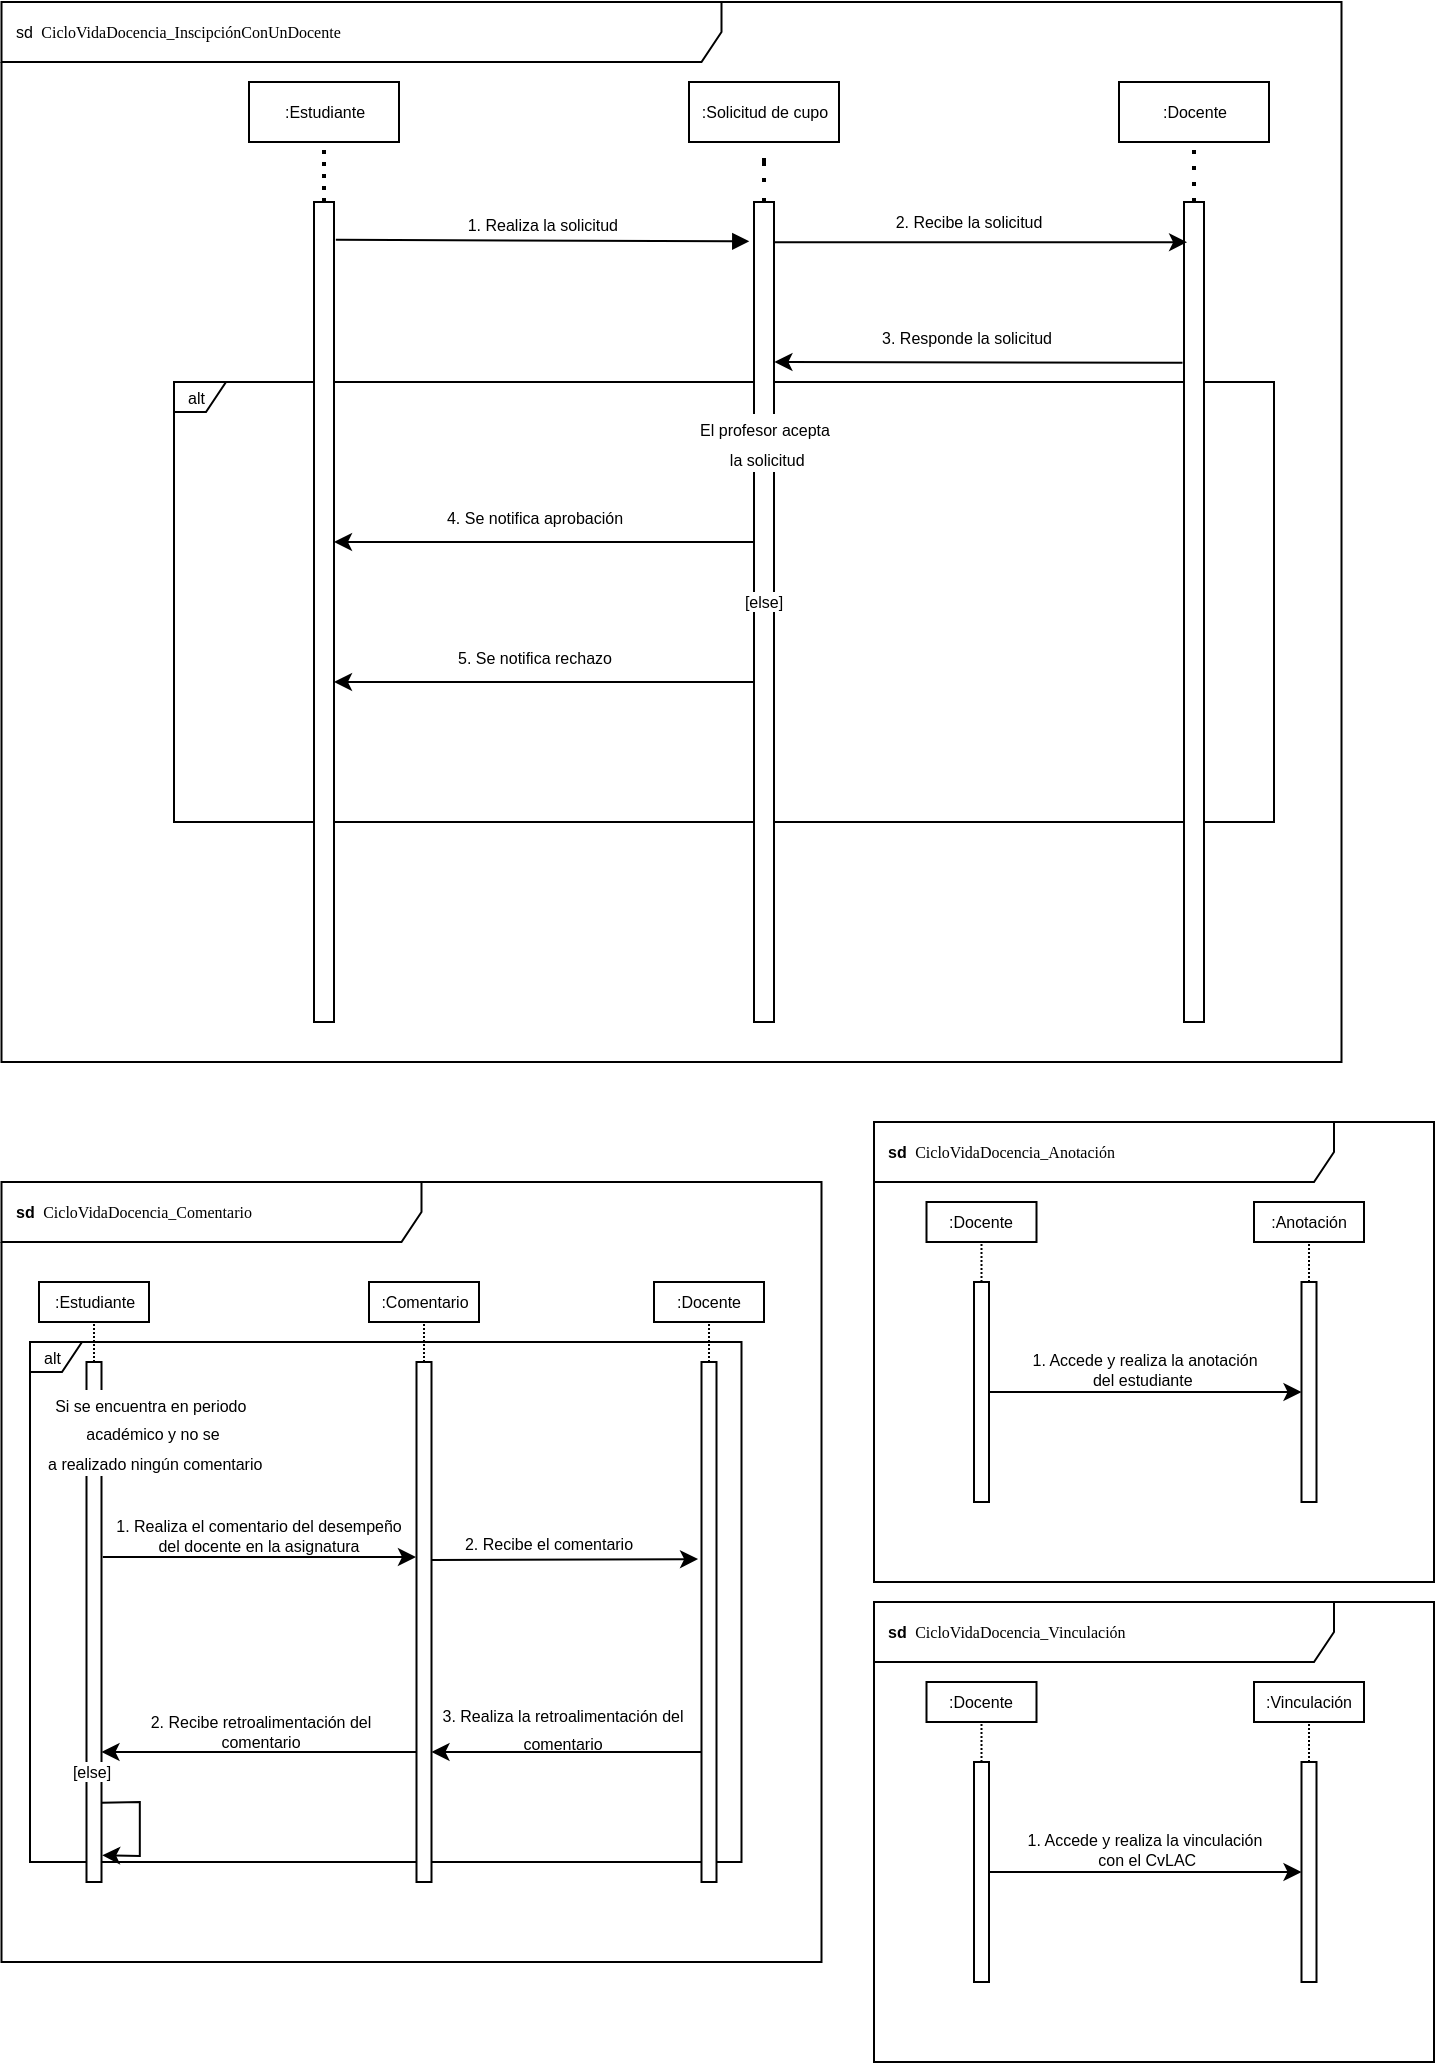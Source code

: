 <mxfile version="16.5.2" type="google"><diagram id="kgpKYQtTHZ0yAKxKKP6v" name="Page-1"><mxGraphModel dx="2595" dy="1458" grid="1" gridSize="10" guides="1" tooltips="1" connect="1" arrows="1" fold="1" page="1" pageScale="1" pageWidth="850" pageHeight="1100" math="0" shadow="0"><root><mxCell id="0"/><mxCell id="1" parent="0"/><mxCell id="XCXiWi-wmZrVFuSqIYfG-7" value="sd&amp;nbsp;&lt;span style=&quot;font-family: &amp;#34;verdana&amp;#34; ; text-align: center ; font-size: 8px&quot;&gt;&amp;nbsp;CicloVidaDocencia_InscipciónConUnDocente&lt;/span&gt;" style="shape=umlFrame;whiteSpace=wrap;html=1;width=360;height=30;boundedLbl=1;verticalAlign=middle;align=left;spacingLeft=5;fontSize=8;" parent="1" vertex="1"><mxGeometry x="83.75" y="40" width="670" height="530" as="geometry"/></mxCell><mxCell id="XCXiWi-wmZrVFuSqIYfG-59" value="alt" style="shape=umlFrame;whiteSpace=wrap;html=1;width=26;height=15;boundedLbl=1;verticalAlign=middle;align=left;spacingLeft=5;fontSize=8;fillColor=#FFFFFF;" parent="1" vertex="1"><mxGeometry x="170" y="230" width="550" height="220" as="geometry"/></mxCell><mxCell id="nUv3ejlxoGYqXISTtq5T-72" value="&lt;b&gt;sd&lt;/b&gt;&amp;nbsp;&lt;span style=&quot;font-family: &amp;#34;verdana&amp;#34; ; text-align: center&quot;&gt;&amp;nbsp;CicloVidaDocencia_Comentario&lt;/span&gt;" style="shape=umlFrame;whiteSpace=wrap;html=1;width=210;height=30;boundedLbl=1;verticalAlign=middle;align=left;spacingLeft=5;fontSize=8;fillColor=#FFFFFF;" parent="1" vertex="1"><mxGeometry x="83.75" y="630" width="410" height="390" as="geometry"/></mxCell><mxCell id="XCXiWi-wmZrVFuSqIYfG-3" value="alt" style="shape=umlFrame;whiteSpace=wrap;html=1;width=26;height=15;boundedLbl=1;verticalAlign=middle;align=left;spacingLeft=5;fontSize=8;fillColor=#FFFFFF;" parent="1" vertex="1"><mxGeometry x="98" y="710" width="355.75" height="260" as="geometry"/></mxCell><mxCell id="nUv3ejlxoGYqXISTtq5T-75" value="" style="rounded=0;whiteSpace=wrap;html=1;fontSize=8;fillColor=#FFFFFF;" parent="1" vertex="1"><mxGeometry x="126.25" y="720" width="7.5" height="260" as="geometry"/></mxCell><mxCell id="nUv3ejlxoGYqXISTtq5T-76" value=":Estudiante" style="rounded=0;whiteSpace=wrap;html=1;fontSize=8;fillColor=#FFFFFF;" parent="1" vertex="1"><mxGeometry x="102.5" y="680" width="55" height="20" as="geometry"/></mxCell><mxCell id="nUv3ejlxoGYqXISTtq5T-77" value=":Docente" style="rounded=0;whiteSpace=wrap;html=1;fontSize=8;fillColor=#FFFFFF;" parent="1" vertex="1"><mxGeometry x="410" y="680" width="55" height="20" as="geometry"/></mxCell><mxCell id="nUv3ejlxoGYqXISTtq5T-78" value="" style="rounded=0;whiteSpace=wrap;html=1;fontSize=8;fillColor=#FFFFFF;" parent="1" vertex="1"><mxGeometry x="433.75" y="720" width="7.5" height="260" as="geometry"/></mxCell><mxCell id="nUv3ejlxoGYqXISTtq5T-79" value="" style="endArrow=classic;html=1;rounded=0;fontSize=8;strokeWidth=1;exitX=1.089;exitY=0.375;exitDx=0;exitDy=0;entryX=-0.035;entryY=0.375;entryDx=0;entryDy=0;exitPerimeter=0;entryPerimeter=0;" parent="1" source="nUv3ejlxoGYqXISTtq5T-75" target="3QOhuh_FJEPYlyLRE8KD-7" edge="1"><mxGeometry width="50" height="50" relative="1" as="geometry"><mxPoint x="200" y="780" as="sourcePoint"/><mxPoint x="290" y="740" as="targetPoint"/></mxGeometry></mxCell><mxCell id="nUv3ejlxoGYqXISTtq5T-80" value="1. Realiza el comentario del desempeño&lt;br&gt;del docente en la asignatura" style="edgeLabel;html=1;align=center;verticalAlign=middle;resizable=0;points=[];fontSize=8;labelBackgroundColor=none;" parent="nUv3ejlxoGYqXISTtq5T-79" vertex="1" connectable="0"><mxGeometry x="-0.238" y="1" relative="1" as="geometry"><mxPoint x="18" y="-10" as="offset"/></mxGeometry></mxCell><mxCell id="nUv3ejlxoGYqXISTtq5T-81" value="" style="endArrow=none;dashed=1;html=1;dashPattern=1 1;strokeWidth=1;rounded=0;fontSize=8;entryX=0.5;entryY=1;entryDx=0;entryDy=0;exitX=0.5;exitY=0;exitDx=0;exitDy=0;" parent="1" source="nUv3ejlxoGYqXISTtq5T-75" target="nUv3ejlxoGYqXISTtq5T-76" edge="1"><mxGeometry width="50" height="50" relative="1" as="geometry"><mxPoint x="120" y="790" as="sourcePoint"/><mxPoint x="170" y="740" as="targetPoint"/></mxGeometry></mxCell><mxCell id="nUv3ejlxoGYqXISTtq5T-82" value="" style="endArrow=none;dashed=1;html=1;dashPattern=1 1;strokeWidth=1;rounded=0;fontSize=8;entryX=0.5;entryY=1;entryDx=0;entryDy=0;exitX=0.5;exitY=0;exitDx=0;exitDy=0;" parent="1" source="nUv3ejlxoGYqXISTtq5T-78" target="nUv3ejlxoGYqXISTtq5T-77" edge="1"><mxGeometry width="50" height="50" relative="1" as="geometry"><mxPoint x="380" y="720" as="sourcePoint"/><mxPoint x="380" y="700" as="targetPoint"/></mxGeometry></mxCell><mxCell id="nUv3ejlxoGYqXISTtq5T-83" value="" style="endArrow=classic;html=1;rounded=0;fontSize=8;strokeWidth=1;entryX=1;entryY=0.75;entryDx=0;entryDy=0;exitX=0;exitY=0.75;exitDx=0;exitDy=0;" parent="1" source="3QOhuh_FJEPYlyLRE8KD-7" target="nUv3ejlxoGYqXISTtq5T-75" edge="1"><mxGeometry width="50" height="50" relative="1" as="geometry"><mxPoint x="290" y="813" as="sourcePoint"/><mxPoint x="290" y="790" as="targetPoint"/></mxGeometry></mxCell><mxCell id="nUv3ejlxoGYqXISTtq5T-84" value="2. Recibe retroalimentación del&lt;br&gt;comentario" style="edgeLabel;html=1;align=center;verticalAlign=middle;resizable=0;points=[];fontSize=8;labelBackgroundColor=none;" parent="nUv3ejlxoGYqXISTtq5T-83" vertex="1" connectable="0"><mxGeometry x="0.085" relative="1" as="geometry"><mxPoint x="7" y="-10" as="offset"/></mxGeometry></mxCell><mxCell id="nUv3ejlxoGYqXISTtq5T-97" value="&lt;b&gt;sd&lt;/b&gt;&amp;nbsp;&lt;span style=&quot;font-family: &amp;#34;verdana&amp;#34; ; text-align: center&quot;&gt;&amp;nbsp;CicloVidaDocencia_Anotación&lt;/span&gt;" style="shape=umlFrame;whiteSpace=wrap;html=1;width=230;height=30;boundedLbl=1;verticalAlign=middle;align=left;spacingLeft=5;fontSize=8;fillColor=#FFFFFF;" parent="1" vertex="1"><mxGeometry x="520" y="600" width="280" height="230" as="geometry"/></mxCell><mxCell id="nUv3ejlxoGYqXISTtq5T-98" value="" style="rounded=0;whiteSpace=wrap;html=1;fontSize=8;fillColor=#FFFFFF;" parent="1" vertex="1"><mxGeometry x="570" y="680" width="7.5" height="110" as="geometry"/></mxCell><mxCell id="nUv3ejlxoGYqXISTtq5T-99" value=":Docente" style="rounded=0;whiteSpace=wrap;html=1;fontSize=8;fillColor=#FFFFFF;" parent="1" vertex="1"><mxGeometry x="546.25" y="640" width="55" height="20" as="geometry"/></mxCell><mxCell id="nUv3ejlxoGYqXISTtq5T-102" value="" style="endArrow=classic;html=1;rounded=0;fontSize=8;strokeWidth=1;exitX=1;exitY=0.5;exitDx=0;exitDy=0;entryX=0;entryY=0.5;entryDx=0;entryDy=0;" parent="1" source="nUv3ejlxoGYqXISTtq5T-98" target="3QOhuh_FJEPYlyLRE8KD-17" edge="1"><mxGeometry width="50" height="50" relative="1" as="geometry"><mxPoint x="620" y="730" as="sourcePoint"/><mxPoint x="726.25" y="735" as="targetPoint"/></mxGeometry></mxCell><mxCell id="nUv3ejlxoGYqXISTtq5T-103" value="1. Accede y realiza la anotación &lt;br&gt;del estudiante&amp;nbsp;" style="edgeLabel;html=1;align=center;verticalAlign=middle;resizable=0;points=[];fontSize=8;labelBackgroundColor=none;" parent="nUv3ejlxoGYqXISTtq5T-102" vertex="1" connectable="0"><mxGeometry x="-0.238" y="1" relative="1" as="geometry"><mxPoint x="18" y="-10" as="offset"/></mxGeometry></mxCell><mxCell id="nUv3ejlxoGYqXISTtq5T-104" value="" style="endArrow=none;dashed=1;html=1;dashPattern=1 1;strokeWidth=1;rounded=0;fontSize=8;entryX=0.5;entryY=1;entryDx=0;entryDy=0;exitX=0.5;exitY=0;exitDx=0;exitDy=0;" parent="1" source="nUv3ejlxoGYqXISTtq5T-98" target="nUv3ejlxoGYqXISTtq5T-99" edge="1"><mxGeometry width="50" height="50" relative="1" as="geometry"><mxPoint x="540" y="740" as="sourcePoint"/><mxPoint x="590" y="690" as="targetPoint"/></mxGeometry></mxCell><mxCell id="3QOhuh_FJEPYlyLRE8KD-6" value=":Comentario" style="rounded=0;whiteSpace=wrap;html=1;fontSize=8;fillColor=#FFFFFF;" parent="1" vertex="1"><mxGeometry x="267.5" y="680" width="55" height="20" as="geometry"/></mxCell><mxCell id="3QOhuh_FJEPYlyLRE8KD-7" value="" style="rounded=0;whiteSpace=wrap;html=1;fontSize=8;fillColor=#FFFFFF;" parent="1" vertex="1"><mxGeometry x="291.25" y="720" width="7.5" height="260" as="geometry"/></mxCell><mxCell id="3QOhuh_FJEPYlyLRE8KD-8" value="" style="endArrow=none;dashed=1;html=1;dashPattern=1 1;strokeWidth=1;rounded=0;fontSize=8;entryX=0.5;entryY=1;entryDx=0;entryDy=0;exitX=0.5;exitY=0;exitDx=0;exitDy=0;" parent="1" source="3QOhuh_FJEPYlyLRE8KD-7" target="3QOhuh_FJEPYlyLRE8KD-6" edge="1"><mxGeometry width="50" height="50" relative="1" as="geometry"><mxPoint x="267.5" y="720" as="sourcePoint"/><mxPoint x="267.5" y="700" as="targetPoint"/></mxGeometry></mxCell><mxCell id="3QOhuh_FJEPYlyLRE8KD-9" value="" style="endArrow=classic;html=1;rounded=0;exitX=0.981;exitY=0.381;exitDx=0;exitDy=0;entryX=-0.229;entryY=0.379;entryDx=0;entryDy=0;exitPerimeter=0;entryPerimeter=0;" parent="1" source="3QOhuh_FJEPYlyLRE8KD-7" target="nUv3ejlxoGYqXISTtq5T-78" edge="1"><mxGeometry width="50" height="50" relative="1" as="geometry"><mxPoint x="310" y="780" as="sourcePoint"/><mxPoint x="360" y="730" as="targetPoint"/></mxGeometry></mxCell><mxCell id="3QOhuh_FJEPYlyLRE8KD-10" value="&lt;font style=&quot;font-size: 8px&quot;&gt;2. Recibe el comentario&lt;/font&gt;" style="edgeLabel;html=1;align=center;verticalAlign=middle;resizable=0;points=[];" parent="3QOhuh_FJEPYlyLRE8KD-9" vertex="1" connectable="0"><mxGeometry x="-0.256" relative="1" as="geometry"><mxPoint x="9" y="-9" as="offset"/></mxGeometry></mxCell><mxCell id="3QOhuh_FJEPYlyLRE8KD-11" value="" style="endArrow=classic;html=1;rounded=0;exitX=0;exitY=0.75;exitDx=0;exitDy=0;entryX=1;entryY=0.75;entryDx=0;entryDy=0;" parent="1" source="nUv3ejlxoGYqXISTtq5T-78" target="3QOhuh_FJEPYlyLRE8KD-7" edge="1"><mxGeometry width="50" height="50" relative="1" as="geometry"><mxPoint x="370.16" y="810.0" as="sourcePoint"/><mxPoint x="298.75" y="810.55" as="targetPoint"/></mxGeometry></mxCell><mxCell id="3QOhuh_FJEPYlyLRE8KD-12" value="&lt;font style=&quot;font-size: 8px&quot;&gt;3. Realiza la retroalimentación&amp;nbsp;del &lt;br&gt;comentario&lt;/font&gt;" style="edgeLabel;html=1;align=center;verticalAlign=middle;resizable=0;points=[];labelBackgroundColor=none;" parent="3QOhuh_FJEPYlyLRE8KD-11" vertex="1" connectable="0"><mxGeometry x="-0.256" relative="1" as="geometry"><mxPoint x="-20" y="-12" as="offset"/></mxGeometry></mxCell><mxCell id="3QOhuh_FJEPYlyLRE8KD-15" value=":Anotación" style="rounded=0;whiteSpace=wrap;html=1;fontSize=8;fillColor=#FFFFFF;" parent="1" vertex="1"><mxGeometry x="710" y="640" width="55" height="20" as="geometry"/></mxCell><mxCell id="3QOhuh_FJEPYlyLRE8KD-16" value="" style="endArrow=none;dashed=1;html=1;dashPattern=1 1;strokeWidth=1;rounded=0;fontSize=8;entryX=0.5;entryY=1;entryDx=0;entryDy=0;exitX=0.5;exitY=0;exitDx=0;exitDy=0;" parent="1" source="3QOhuh_FJEPYlyLRE8KD-17" target="3QOhuh_FJEPYlyLRE8KD-15" edge="1"><mxGeometry width="50" height="50" relative="1" as="geometry"><mxPoint x="737.38" y="670" as="sourcePoint"/><mxPoint x="737.38" y="650" as="targetPoint"/></mxGeometry></mxCell><mxCell id="3QOhuh_FJEPYlyLRE8KD-17" value="" style="rounded=0;whiteSpace=wrap;html=1;fontSize=8;fillColor=#FFFFFF;" parent="1" vertex="1"><mxGeometry x="733.75" y="680" width="7.5" height="110" as="geometry"/></mxCell><mxCell id="XCXiWi-wmZrVFuSqIYfG-4" value="&lt;font style=&quot;font-size: 8px&quot;&gt;Si se encuentra en periodo&amp;nbsp;&lt;br&gt;académico y no se&lt;br&gt;&amp;nbsp;a realizado ningún comentario&lt;/font&gt;" style="text;html=1;align=center;verticalAlign=middle;resizable=0;points=[];autosize=1;strokeColor=none;fillColor=none;shadow=0;labelBackgroundColor=default;" parent="1" vertex="1"><mxGeometry x="93.75" y="730" width="130" height="50" as="geometry"/></mxCell><mxCell id="XCXiWi-wmZrVFuSqIYfG-5" value="[else]" style="text;html=1;strokeColor=none;fillColor=#FFFFFF;align=center;verticalAlign=middle;whiteSpace=wrap;rounded=0;fontSize=8;" parent="1" vertex="1"><mxGeometry x="113.75" y="920" width="30" height="10" as="geometry"/></mxCell><mxCell id="XCXiWi-wmZrVFuSqIYfG-6" value="" style="endArrow=classic;html=1;rounded=0;fontSize=8;entryX=1.116;entryY=0.899;entryDx=0;entryDy=0;entryPerimeter=0;exitX=1.084;exitY=0.828;exitDx=0;exitDy=0;exitPerimeter=0;" parent="1" edge="1"><mxGeometry width="50" height="50" relative="1" as="geometry"><mxPoint x="133.75" y="940.36" as="sourcePoint"/><mxPoint x="134.07" y="966.63" as="targetPoint"/><Array as="points"><mxPoint x="152.91" y="940"/><mxPoint x="152.91" y="967"/></Array></mxGeometry></mxCell><mxCell id="XCXiWi-wmZrVFuSqIYfG-10" value="1. Realiza la solicitud" style="verticalAlign=bottom;endArrow=block;entryX=-0.236;entryY=0.048;shadow=0;strokeWidth=1;fontSize=8;entryDx=0;entryDy=0;entryPerimeter=0;exitX=1.092;exitY=0.046;exitDx=0;exitDy=0;exitPerimeter=0;" parent="1" source="XCXiWi-wmZrVFuSqIYfG-13" target="XCXiWi-wmZrVFuSqIYfG-54" edge="1"><mxGeometry relative="1" as="geometry"><mxPoint x="250" y="155" as="sourcePoint"/><mxPoint x="420" y="155" as="targetPoint"/></mxGeometry></mxCell><mxCell id="XCXiWi-wmZrVFuSqIYfG-13" value="" style="rounded=0;whiteSpace=wrap;html=1;fontSize=8;" parent="1" vertex="1"><mxGeometry x="240" y="140" width="10" height="410" as="geometry"/></mxCell><mxCell id="XCXiWi-wmZrVFuSqIYfG-14" value=":Estudiante" style="rounded=0;whiteSpace=wrap;html=1;fontSize=8;" parent="1" vertex="1"><mxGeometry x="207.5" y="80" width="75" height="30" as="geometry"/></mxCell><mxCell id="XCXiWi-wmZrVFuSqIYfG-15" value=":Docente" style="rounded=0;whiteSpace=wrap;html=1;fontSize=8;" parent="1" vertex="1"><mxGeometry x="642.5" y="80" width="75" height="30" as="geometry"/></mxCell><mxCell id="XCXiWi-wmZrVFuSqIYfG-16" value="" style="endArrow=none;dashed=1;html=1;dashPattern=1 2;strokeWidth=2;rounded=0;fontSize=8;entryX=0.5;entryY=1;entryDx=0;entryDy=0;exitX=0.5;exitY=0;exitDx=0;exitDy=0;" parent="1" source="XCXiWi-wmZrVFuSqIYfG-13" target="XCXiWi-wmZrVFuSqIYfG-14" edge="1"><mxGeometry width="50" height="50" relative="1" as="geometry"><mxPoint x="190" y="170" as="sourcePoint"/><mxPoint x="240" y="120" as="targetPoint"/></mxGeometry></mxCell><mxCell id="XCXiWi-wmZrVFuSqIYfG-17" value="" style="endArrow=none;dashed=1;html=1;dashPattern=1 3;strokeWidth=2;rounded=0;fontSize=8;entryX=0.5;entryY=1;entryDx=0;entryDy=0;exitX=0.5;exitY=0;exitDx=0;exitDy=0;" parent="1" source="XCXiWi-wmZrVFuSqIYfG-25" target="XCXiWi-wmZrVFuSqIYfG-15" edge="1"><mxGeometry width="50" height="50" relative="1" as="geometry"><mxPoint x="255" y="150" as="sourcePoint"/><mxPoint x="255" y="120" as="targetPoint"/></mxGeometry></mxCell><mxCell id="XCXiWi-wmZrVFuSqIYfG-25" value="" style="rounded=0;whiteSpace=wrap;html=1;fontSize=8;" parent="1" vertex="1"><mxGeometry x="675" y="140" width="10" height="410" as="geometry"/></mxCell><mxCell id="XCXiWi-wmZrVFuSqIYfG-28" value="" style="endArrow=classic;html=1;rounded=0;fontSize=8;entryX=1.021;entryY=0.195;entryDx=0;entryDy=0;entryPerimeter=0;exitX=-0.073;exitY=0.196;exitDx=0;exitDy=0;exitPerimeter=0;" parent="1" source="XCXiWi-wmZrVFuSqIYfG-25" target="XCXiWi-wmZrVFuSqIYfG-54" edge="1"><mxGeometry width="50" height="50" relative="1" as="geometry"><mxPoint x="670" y="220" as="sourcePoint"/><mxPoint x="292.5" y="310" as="targetPoint"/></mxGeometry></mxCell><mxCell id="XCXiWi-wmZrVFuSqIYfG-29" value="3. Responde la solicitud" style="edgeLabel;html=1;align=center;verticalAlign=middle;resizable=0;points=[];fontSize=8;" parent="XCXiWi-wmZrVFuSqIYfG-28" vertex="1" connectable="0"><mxGeometry x="-0.28" y="-1" relative="1" as="geometry"><mxPoint x="-35" y="-11" as="offset"/></mxGeometry></mxCell><mxCell id="XCXiWi-wmZrVFuSqIYfG-53" value=":Solicitud de cupo" style="rounded=0;whiteSpace=wrap;html=1;fontSize=8;" parent="1" vertex="1"><mxGeometry x="427.5" y="80" width="75" height="30" as="geometry"/></mxCell><mxCell id="XCXiWi-wmZrVFuSqIYfG-55" value="" style="edgeStyle=orthogonalEdgeStyle;rounded=0;orthogonalLoop=1;jettySize=auto;html=1;fontSize=8;dashed=1;endArrow=none;endFill=0;dashPattern=1 4;strokeWidth=2;" parent="1" source="XCXiWi-wmZrVFuSqIYfG-54" target="XCXiWi-wmZrVFuSqIYfG-53" edge="1"><mxGeometry relative="1" as="geometry"/></mxCell><mxCell id="XCXiWi-wmZrVFuSqIYfG-57" style="edgeStyle=orthogonalEdgeStyle;rounded=0;orthogonalLoop=1;jettySize=auto;html=1;entryX=0.155;entryY=0.049;entryDx=0;entryDy=0;entryPerimeter=0;fontSize=8;endArrow=classic;endFill=1;strokeWidth=1;exitX=1.021;exitY=0.049;exitDx=0;exitDy=0;exitPerimeter=0;" parent="1" source="XCXiWi-wmZrVFuSqIYfG-54" target="XCXiWi-wmZrVFuSqIYfG-25" edge="1"><mxGeometry relative="1" as="geometry"><Array as="points"><mxPoint x="670" y="160"/><mxPoint x="670" y="160"/></Array></mxGeometry></mxCell><mxCell id="XCXiWi-wmZrVFuSqIYfG-58" value="2. Recibe la solicitud" style="edgeLabel;html=1;align=center;verticalAlign=middle;resizable=0;points=[];fontSize=8;" parent="XCXiWi-wmZrVFuSqIYfG-57" vertex="1" connectable="0"><mxGeometry x="-0.231" y="-1" relative="1" as="geometry"><mxPoint x="17" y="-11" as="offset"/></mxGeometry></mxCell><mxCell id="XCXiWi-wmZrVFuSqIYfG-54" value="" style="rounded=0;whiteSpace=wrap;html=1;fontSize=8;" parent="1" vertex="1"><mxGeometry x="460" y="140" width="10" height="410" as="geometry"/></mxCell><mxCell id="XCXiWi-wmZrVFuSqIYfG-60" value="&lt;span style=&quot;font-size: 8px&quot;&gt;El profesor acepta&lt;/span&gt;&lt;br&gt;&lt;span style=&quot;font-size: 8px&quot;&gt;&amp;nbsp;la solicitud&lt;/span&gt;" style="text;html=1;align=center;verticalAlign=middle;resizable=0;points=[];autosize=1;strokeColor=none;fillColor=none;shadow=0;labelBackgroundColor=default;" parent="1" vertex="1"><mxGeometry x="425" y="240" width="80" height="40" as="geometry"/></mxCell><mxCell id="XCXiWi-wmZrVFuSqIYfG-67" value="" style="endArrow=classic;html=1;rounded=0;fontSize=8;exitX=0;exitY=0.25;exitDx=0;exitDy=0;" parent="1" edge="1"><mxGeometry width="50" height="50" relative="1" as="geometry"><mxPoint x="460" y="310.0" as="sourcePoint"/><mxPoint x="250" y="310" as="targetPoint"/></mxGeometry></mxCell><mxCell id="XCXiWi-wmZrVFuSqIYfG-68" value="4. Se notifica aprobación" style="edgeLabel;html=1;align=center;verticalAlign=middle;resizable=0;points=[];fontSize=8;" parent="XCXiWi-wmZrVFuSqIYfG-67" vertex="1" connectable="0"><mxGeometry x="-0.28" y="-1" relative="1" as="geometry"><mxPoint x="-35" y="-11" as="offset"/></mxGeometry></mxCell><mxCell id="XCXiWi-wmZrVFuSqIYfG-71" value="[else]" style="text;html=1;strokeColor=none;fillColor=#FFFFFF;align=center;verticalAlign=middle;whiteSpace=wrap;rounded=0;fontSize=8;" parent="1" vertex="1"><mxGeometry x="450" y="335" width="30" height="10" as="geometry"/></mxCell><mxCell id="XCXiWi-wmZrVFuSqIYfG-72" value="" style="endArrow=classic;html=1;rounded=0;fontSize=8;exitX=0;exitY=0.25;exitDx=0;exitDy=0;" parent="1" edge="1"><mxGeometry width="50" height="50" relative="1" as="geometry"><mxPoint x="460" y="380.0" as="sourcePoint"/><mxPoint x="250.0" y="380.0" as="targetPoint"/></mxGeometry></mxCell><mxCell id="XCXiWi-wmZrVFuSqIYfG-73" value="5. Se notifica rechazo" style="edgeLabel;html=1;align=center;verticalAlign=middle;resizable=0;points=[];fontSize=8;" parent="XCXiWi-wmZrVFuSqIYfG-72" vertex="1" connectable="0"><mxGeometry x="-0.28" y="-1" relative="1" as="geometry"><mxPoint x="-35" y="-11" as="offset"/></mxGeometry></mxCell><mxCell id="XCXiWi-wmZrVFuSqIYfG-76" value="&lt;b&gt;sd&lt;/b&gt;&amp;nbsp;&lt;span style=&quot;font-family: &amp;#34;verdana&amp;#34; ; text-align: center&quot;&gt;&amp;nbsp;CicloVidaDocencia_Vinculación&lt;/span&gt;" style="shape=umlFrame;whiteSpace=wrap;html=1;width=230;height=30;boundedLbl=1;verticalAlign=middle;align=left;spacingLeft=5;fontSize=8;fillColor=#FFFFFF;" parent="1" vertex="1"><mxGeometry x="520" y="840" width="280" height="230" as="geometry"/></mxCell><mxCell id="XCXiWi-wmZrVFuSqIYfG-77" value="" style="rounded=0;whiteSpace=wrap;html=1;fontSize=8;fillColor=#FFFFFF;" parent="1" vertex="1"><mxGeometry x="570" y="920" width="7.5" height="110" as="geometry"/></mxCell><mxCell id="XCXiWi-wmZrVFuSqIYfG-78" value=":Docente" style="rounded=0;whiteSpace=wrap;html=1;fontSize=8;fillColor=#FFFFFF;" parent="1" vertex="1"><mxGeometry x="546.25" y="880" width="55" height="20" as="geometry"/></mxCell><mxCell id="XCXiWi-wmZrVFuSqIYfG-79" value="" style="endArrow=classic;html=1;rounded=0;fontSize=8;strokeWidth=1;exitX=1;exitY=0.5;exitDx=0;exitDy=0;entryX=0;entryY=0.5;entryDx=0;entryDy=0;" parent="1" source="XCXiWi-wmZrVFuSqIYfG-77" target="XCXiWi-wmZrVFuSqIYfG-84" edge="1"><mxGeometry width="50" height="50" relative="1" as="geometry"><mxPoint x="620" y="970" as="sourcePoint"/><mxPoint x="726.25" y="975" as="targetPoint"/></mxGeometry></mxCell><mxCell id="XCXiWi-wmZrVFuSqIYfG-80" value="1. Accede y realiza la vinculación&lt;br&gt;&amp;nbsp;con el&amp;nbsp;CvLAC" style="edgeLabel;html=1;align=center;verticalAlign=middle;resizable=0;points=[];fontSize=8;labelBackgroundColor=none;" parent="XCXiWi-wmZrVFuSqIYfG-79" vertex="1" connectable="0"><mxGeometry x="-0.238" y="1" relative="1" as="geometry"><mxPoint x="18" y="-10" as="offset"/></mxGeometry></mxCell><mxCell id="XCXiWi-wmZrVFuSqIYfG-81" value="" style="endArrow=none;dashed=1;html=1;dashPattern=1 1;strokeWidth=1;rounded=0;fontSize=8;entryX=0.5;entryY=1;entryDx=0;entryDy=0;exitX=0.5;exitY=0;exitDx=0;exitDy=0;" parent="1" source="XCXiWi-wmZrVFuSqIYfG-77" target="XCXiWi-wmZrVFuSqIYfG-78" edge="1"><mxGeometry width="50" height="50" relative="1" as="geometry"><mxPoint x="540" y="980" as="sourcePoint"/><mxPoint x="590" y="930" as="targetPoint"/></mxGeometry></mxCell><mxCell id="XCXiWi-wmZrVFuSqIYfG-82" value=":Vinculación" style="rounded=0;whiteSpace=wrap;html=1;fontSize=8;fillColor=#FFFFFF;" parent="1" vertex="1"><mxGeometry x="710" y="880" width="55" height="20" as="geometry"/></mxCell><mxCell id="XCXiWi-wmZrVFuSqIYfG-83" value="" style="endArrow=none;dashed=1;html=1;dashPattern=1 1;strokeWidth=1;rounded=0;fontSize=8;entryX=0.5;entryY=1;entryDx=0;entryDy=0;exitX=0.5;exitY=0;exitDx=0;exitDy=0;" parent="1" source="XCXiWi-wmZrVFuSqIYfG-84" target="XCXiWi-wmZrVFuSqIYfG-82" edge="1"><mxGeometry width="50" height="50" relative="1" as="geometry"><mxPoint x="737.38" y="910" as="sourcePoint"/><mxPoint x="737.38" y="890" as="targetPoint"/></mxGeometry></mxCell><mxCell id="XCXiWi-wmZrVFuSqIYfG-84" value="" style="rounded=0;whiteSpace=wrap;html=1;fontSize=8;fillColor=#FFFFFF;" parent="1" vertex="1"><mxGeometry x="733.75" y="920" width="7.5" height="110" as="geometry"/></mxCell></root></mxGraphModel></diagram></mxfile>